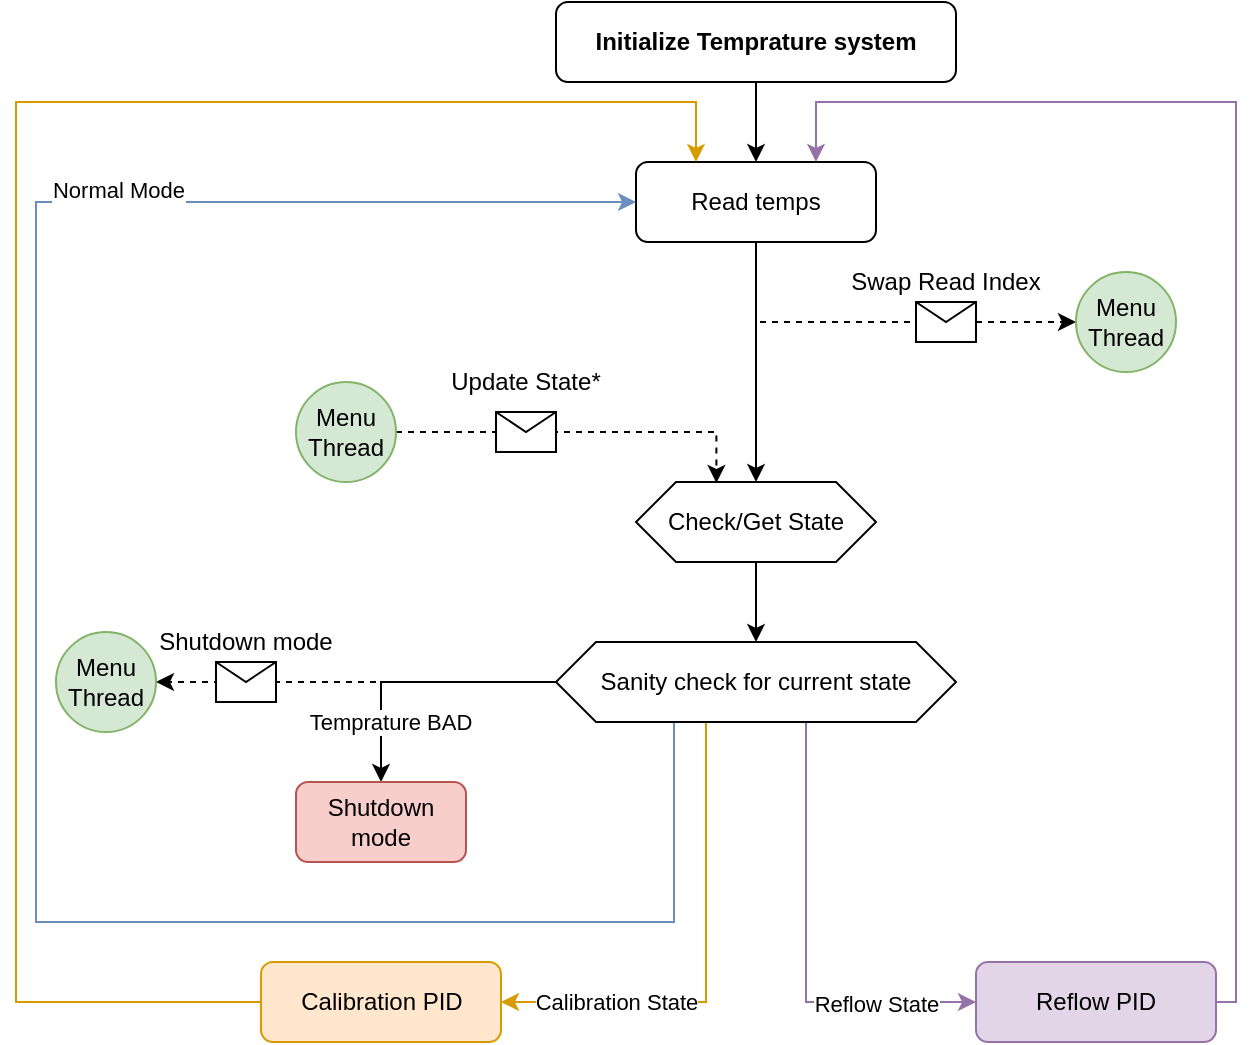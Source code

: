 <mxfile version="22.1.8" type="device">
  <diagram id="C5RBs43oDa-KdzZeNtuy" name="Page-1">
    <mxGraphModel dx="784" dy="1119" grid="1" gridSize="10" guides="1" tooltips="1" connect="1" arrows="1" fold="1" page="1" pageScale="1" pageWidth="827" pageHeight="1169" math="0" shadow="0">
      <root>
        <mxCell id="WIyWlLk6GJQsqaUBKTNV-0" />
        <mxCell id="WIyWlLk6GJQsqaUBKTNV-1" parent="WIyWlLk6GJQsqaUBKTNV-0" />
        <mxCell id="a5eynGJCI6LRMy-veA2i-34" style="edgeStyle=orthogonalEdgeStyle;rounded=0;orthogonalLoop=1;jettySize=auto;html=1;exitX=0.5;exitY=1;exitDx=0;exitDy=0;entryX=0.5;entryY=0;entryDx=0;entryDy=0;" parent="WIyWlLk6GJQsqaUBKTNV-1" source="a5eynGJCI6LRMy-veA2i-0" target="a5eynGJCI6LRMy-veA2i-1" edge="1">
          <mxGeometry relative="1" as="geometry" />
        </mxCell>
        <mxCell id="a5eynGJCI6LRMy-veA2i-0" value="&lt;b&gt;Initialize Temprature system&lt;br&gt;&lt;/b&gt;" style="rounded=1;whiteSpace=wrap;html=1;" parent="WIyWlLk6GJQsqaUBKTNV-1" vertex="1">
          <mxGeometry x="340" y="40" width="200" height="40" as="geometry" />
        </mxCell>
        <mxCell id="a5eynGJCI6LRMy-veA2i-4" style="edgeStyle=orthogonalEdgeStyle;rounded=0;orthogonalLoop=1;jettySize=auto;html=1;exitX=0.5;exitY=1;exitDx=0;exitDy=0;entryX=0;entryY=0.5;entryDx=0;entryDy=0;dashed=1;" parent="WIyWlLk6GJQsqaUBKTNV-1" source="a5eynGJCI6LRMy-veA2i-1" target="a5eynGJCI6LRMy-veA2i-3" edge="1">
          <mxGeometry relative="1" as="geometry" />
        </mxCell>
        <mxCell id="a5eynGJCI6LRMy-veA2i-6" style="edgeStyle=orthogonalEdgeStyle;rounded=0;orthogonalLoop=1;jettySize=auto;html=1;exitX=0.5;exitY=1;exitDx=0;exitDy=0;entryX=0.5;entryY=0;entryDx=0;entryDy=0;" parent="WIyWlLk6GJQsqaUBKTNV-1" source="a5eynGJCI6LRMy-veA2i-1" target="a5eynGJCI6LRMy-veA2i-11" edge="1">
          <mxGeometry relative="1" as="geometry">
            <mxPoint x="440" y="240" as="targetPoint" />
          </mxGeometry>
        </mxCell>
        <mxCell id="a5eynGJCI6LRMy-veA2i-1" value="Read temps" style="rounded=1;whiteSpace=wrap;html=1;" parent="WIyWlLk6GJQsqaUBKTNV-1" vertex="1">
          <mxGeometry x="380" y="120" width="120" height="40" as="geometry" />
        </mxCell>
        <mxCell id="a5eynGJCI6LRMy-veA2i-3" value="&lt;div&gt;Menu&lt;/div&gt;&lt;div&gt;Thread&lt;/div&gt;" style="ellipse;whiteSpace=wrap;html=1;aspect=fixed;fillColor=#d5e8d4;strokeColor=#82b366;" parent="WIyWlLk6GJQsqaUBKTNV-1" vertex="1">
          <mxGeometry x="600" y="175" width="50" height="50" as="geometry" />
        </mxCell>
        <mxCell id="a5eynGJCI6LRMy-veA2i-7" value="Swap Read Index" style="text;html=1;strokeColor=none;fillColor=none;align=center;verticalAlign=middle;whiteSpace=wrap;rounded=0;" parent="WIyWlLk6GJQsqaUBKTNV-1" vertex="1">
          <mxGeometry x="480" y="170" width="110" height="20" as="geometry" />
        </mxCell>
        <mxCell id="a5eynGJCI6LRMy-veA2i-8" value="" style="shape=message;html=1;html=1;outlineConnect=0;labelPosition=center;verticalLabelPosition=bottom;align=center;verticalAlign=top;" parent="WIyWlLk6GJQsqaUBKTNV-1" vertex="1">
          <mxGeometry x="520" y="190" width="30" height="20" as="geometry" />
        </mxCell>
        <mxCell id="a5eynGJCI6LRMy-veA2i-23" style="edgeStyle=orthogonalEdgeStyle;rounded=0;orthogonalLoop=1;jettySize=auto;html=1;exitX=0.5;exitY=1;exitDx=0;exitDy=0;entryX=0.5;entryY=0;entryDx=0;entryDy=0;" parent="WIyWlLk6GJQsqaUBKTNV-1" source="a5eynGJCI6LRMy-veA2i-11" target="a5eynGJCI6LRMy-veA2i-22" edge="1">
          <mxGeometry relative="1" as="geometry" />
        </mxCell>
        <mxCell id="a5eynGJCI6LRMy-veA2i-11" value="&lt;div&gt;Check/Get State&lt;/div&gt;" style="shape=hexagon;perimeter=hexagonPerimeter2;whiteSpace=wrap;html=1;fixedSize=1;" parent="WIyWlLk6GJQsqaUBKTNV-1" vertex="1">
          <mxGeometry x="380" y="280" width="120" height="40" as="geometry" />
        </mxCell>
        <mxCell id="a5eynGJCI6LRMy-veA2i-14" style="edgeStyle=orthogonalEdgeStyle;rounded=0;orthogonalLoop=1;jettySize=auto;html=1;exitX=1;exitY=0.5;exitDx=0;exitDy=0;entryX=0.335;entryY=0.012;entryDx=0;entryDy=0;dashed=1;entryPerimeter=0;" parent="WIyWlLk6GJQsqaUBKTNV-1" source="a5eynGJCI6LRMy-veA2i-12" target="a5eynGJCI6LRMy-veA2i-11" edge="1">
          <mxGeometry relative="1" as="geometry" />
        </mxCell>
        <mxCell id="a5eynGJCI6LRMy-veA2i-12" value="&lt;div&gt;Menu&lt;/div&gt;&lt;div&gt;Thread&lt;/div&gt;" style="ellipse;whiteSpace=wrap;html=1;aspect=fixed;fillColor=#d5e8d4;strokeColor=#82b366;" parent="WIyWlLk6GJQsqaUBKTNV-1" vertex="1">
          <mxGeometry x="210" y="230" width="50" height="50" as="geometry" />
        </mxCell>
        <mxCell id="a5eynGJCI6LRMy-veA2i-16" value="" style="shape=message;html=1;html=1;outlineConnect=0;labelPosition=center;verticalLabelPosition=bottom;align=center;verticalAlign=top;" parent="WIyWlLk6GJQsqaUBKTNV-1" vertex="1">
          <mxGeometry x="310" y="245" width="30" height="20" as="geometry" />
        </mxCell>
        <mxCell id="a5eynGJCI6LRMy-veA2i-17" value="Update State*" style="text;html=1;strokeColor=none;fillColor=none;align=center;verticalAlign=middle;whiteSpace=wrap;rounded=0;" parent="WIyWlLk6GJQsqaUBKTNV-1" vertex="1">
          <mxGeometry x="280" y="220" width="90" height="20" as="geometry" />
        </mxCell>
        <mxCell id="a5eynGJCI6LRMy-veA2i-25" style="edgeStyle=orthogonalEdgeStyle;rounded=0;orthogonalLoop=1;jettySize=auto;html=1;exitX=0;exitY=0.5;exitDx=0;exitDy=0;entryX=0.5;entryY=0;entryDx=0;entryDy=0;" parent="WIyWlLk6GJQsqaUBKTNV-1" source="a5eynGJCI6LRMy-veA2i-22" target="a5eynGJCI6LRMy-veA2i-24" edge="1">
          <mxGeometry relative="1" as="geometry" />
        </mxCell>
        <mxCell id="a5eynGJCI6LRMy-veA2i-27" value="&lt;div&gt;Temprature BAD&lt;br&gt;&lt;/div&gt;" style="edgeLabel;html=1;align=center;verticalAlign=middle;resizable=0;points=[];" parent="a5eynGJCI6LRMy-veA2i-25" vertex="1" connectable="0">
          <mxGeometry x="-0.336" y="-1" relative="1" as="geometry">
            <mxPoint x="-38" y="21" as="offset" />
          </mxGeometry>
        </mxCell>
        <mxCell id="a5eynGJCI6LRMy-veA2i-28" style="edgeStyle=orthogonalEdgeStyle;rounded=0;orthogonalLoop=1;jettySize=auto;html=1;exitX=0;exitY=0.5;exitDx=0;exitDy=0;dashed=1;entryX=1;entryY=0.5;entryDx=0;entryDy=0;" parent="WIyWlLk6GJQsqaUBKTNV-1" source="a5eynGJCI6LRMy-veA2i-22" target="a5eynGJCI6LRMy-veA2i-29" edge="1">
          <mxGeometry relative="1" as="geometry">
            <mxPoint x="200" y="380.167" as="targetPoint" />
          </mxGeometry>
        </mxCell>
        <mxCell id="a5eynGJCI6LRMy-veA2i-33" style="edgeStyle=orthogonalEdgeStyle;rounded=0;orthogonalLoop=1;jettySize=auto;html=1;entryX=0;entryY=0.5;entryDx=0;entryDy=0;fillColor=#dae8fc;strokeColor=#6c8ebf;exitX=0.375;exitY=1;exitDx=0;exitDy=0;" parent="WIyWlLk6GJQsqaUBKTNV-1" target="a5eynGJCI6LRMy-veA2i-1" edge="1">
          <mxGeometry relative="1" as="geometry">
            <mxPoint x="400" y="400" as="sourcePoint" />
            <mxPoint x="364" y="150" as="targetPoint" />
            <Array as="points">
              <mxPoint x="399" y="400" />
              <mxPoint x="399" y="500" />
              <mxPoint x="80" y="500" />
              <mxPoint x="80" y="140" />
            </Array>
          </mxGeometry>
        </mxCell>
        <mxCell id="a5eynGJCI6LRMy-veA2i-35" value="Normal Mode" style="edgeLabel;html=1;align=center;verticalAlign=middle;resizable=0;points=[];" parent="a5eynGJCI6LRMy-veA2i-33" vertex="1" connectable="0">
          <mxGeometry x="0.32" y="-2" relative="1" as="geometry">
            <mxPoint x="39" y="-73" as="offset" />
          </mxGeometry>
        </mxCell>
        <mxCell id="a5eynGJCI6LRMy-veA2i-37" style="edgeStyle=orthogonalEdgeStyle;rounded=0;orthogonalLoop=1;jettySize=auto;html=1;exitX=0.375;exitY=1;exitDx=0;exitDy=0;entryX=1;entryY=0.5;entryDx=0;entryDy=0;fillColor=#ffe6cc;strokeColor=#d79b00;" parent="WIyWlLk6GJQsqaUBKTNV-1" source="a5eynGJCI6LRMy-veA2i-22" target="a5eynGJCI6LRMy-veA2i-36" edge="1">
          <mxGeometry relative="1" as="geometry" />
        </mxCell>
        <mxCell id="a5eynGJCI6LRMy-veA2i-38" value="Calibration State" style="edgeLabel;html=1;align=center;verticalAlign=middle;resizable=0;points=[];" parent="a5eynGJCI6LRMy-veA2i-37" vertex="1" connectable="0">
          <mxGeometry x="-0.372" y="-1" relative="1" as="geometry">
            <mxPoint x="-44" y="64" as="offset" />
          </mxGeometry>
        </mxCell>
        <mxCell id="a5eynGJCI6LRMy-veA2i-40" style="edgeStyle=orthogonalEdgeStyle;rounded=0;orthogonalLoop=1;jettySize=auto;html=1;exitX=0.625;exitY=1;exitDx=0;exitDy=0;entryX=0;entryY=0.5;entryDx=0;entryDy=0;fillColor=#e1d5e7;strokeColor=#9673a6;" parent="WIyWlLk6GJQsqaUBKTNV-1" source="a5eynGJCI6LRMy-veA2i-22" target="a5eynGJCI6LRMy-veA2i-39" edge="1">
          <mxGeometry relative="1" as="geometry" />
        </mxCell>
        <mxCell id="a5eynGJCI6LRMy-veA2i-41" value="Reflow State" style="edgeLabel;html=1;align=center;verticalAlign=middle;resizable=0;points=[];" parent="a5eynGJCI6LRMy-veA2i-40" vertex="1" connectable="0">
          <mxGeometry x="-0.71" y="1" relative="1" as="geometry">
            <mxPoint x="34" y="108" as="offset" />
          </mxGeometry>
        </mxCell>
        <mxCell id="a5eynGJCI6LRMy-veA2i-22" value="&lt;div&gt;Sanity check for current state&lt;br&gt;&lt;/div&gt;" style="shape=hexagon;perimeter=hexagonPerimeter2;whiteSpace=wrap;html=1;fixedSize=1;" parent="WIyWlLk6GJQsqaUBKTNV-1" vertex="1">
          <mxGeometry x="340" y="360" width="200" height="40" as="geometry" />
        </mxCell>
        <mxCell id="a5eynGJCI6LRMy-veA2i-24" value="&lt;div&gt;Shutdown mode&lt;/div&gt;" style="rounded=1;whiteSpace=wrap;html=1;fillColor=#f8cecc;strokeColor=#b85450;" parent="WIyWlLk6GJQsqaUBKTNV-1" vertex="1">
          <mxGeometry x="210" y="430" width="85" height="40" as="geometry" />
        </mxCell>
        <mxCell id="a5eynGJCI6LRMy-veA2i-29" value="&lt;div&gt;Menu&lt;/div&gt;&lt;div&gt;Thread&lt;/div&gt;" style="ellipse;whiteSpace=wrap;html=1;aspect=fixed;fillColor=#d5e8d4;strokeColor=#82b366;" parent="WIyWlLk6GJQsqaUBKTNV-1" vertex="1">
          <mxGeometry x="90" y="355" width="50" height="50" as="geometry" />
        </mxCell>
        <mxCell id="a5eynGJCI6LRMy-veA2i-30" value="" style="shape=message;html=1;html=1;outlineConnect=0;labelPosition=center;verticalLabelPosition=bottom;align=center;verticalAlign=top;" parent="WIyWlLk6GJQsqaUBKTNV-1" vertex="1">
          <mxGeometry x="170" y="370" width="30" height="20" as="geometry" />
        </mxCell>
        <mxCell id="a5eynGJCI6LRMy-veA2i-32" value="Shutdown mode" style="text;html=1;strokeColor=none;fillColor=none;align=center;verticalAlign=middle;whiteSpace=wrap;rounded=0;" parent="WIyWlLk6GJQsqaUBKTNV-1" vertex="1">
          <mxGeometry x="140" y="350" width="90" height="20" as="geometry" />
        </mxCell>
        <mxCell id="a5eynGJCI6LRMy-veA2i-42" style="edgeStyle=orthogonalEdgeStyle;rounded=0;orthogonalLoop=1;jettySize=auto;html=1;exitX=0;exitY=0.5;exitDx=0;exitDy=0;entryX=0.25;entryY=0;entryDx=0;entryDy=0;fillColor=#ffe6cc;strokeColor=#d79b00;" parent="WIyWlLk6GJQsqaUBKTNV-1" source="a5eynGJCI6LRMy-veA2i-36" target="a5eynGJCI6LRMy-veA2i-1" edge="1">
          <mxGeometry relative="1" as="geometry">
            <Array as="points">
              <mxPoint x="70" y="540" />
              <mxPoint x="70" y="90" />
              <mxPoint x="410" y="90" />
            </Array>
          </mxGeometry>
        </mxCell>
        <mxCell id="a5eynGJCI6LRMy-veA2i-36" value="&lt;div&gt;Calibration PID&lt;/div&gt;" style="rounded=1;whiteSpace=wrap;html=1;fillColor=#ffe6cc;strokeColor=#d79b00;" parent="WIyWlLk6GJQsqaUBKTNV-1" vertex="1">
          <mxGeometry x="192.5" y="520" width="120" height="40" as="geometry" />
        </mxCell>
        <mxCell id="a5eynGJCI6LRMy-veA2i-43" style="edgeStyle=orthogonalEdgeStyle;rounded=0;orthogonalLoop=1;jettySize=auto;html=1;exitX=1;exitY=0.5;exitDx=0;exitDy=0;entryX=0.75;entryY=0;entryDx=0;entryDy=0;fillColor=#e1d5e7;strokeColor=#9673a6;" parent="WIyWlLk6GJQsqaUBKTNV-1" source="a5eynGJCI6LRMy-veA2i-39" target="a5eynGJCI6LRMy-veA2i-1" edge="1">
          <mxGeometry relative="1" as="geometry">
            <Array as="points">
              <mxPoint x="680" y="540" />
              <mxPoint x="680" y="90" />
              <mxPoint x="470" y="90" />
            </Array>
          </mxGeometry>
        </mxCell>
        <mxCell id="a5eynGJCI6LRMy-veA2i-39" value="Reflow PID" style="rounded=1;whiteSpace=wrap;html=1;fillColor=#e1d5e7;strokeColor=#9673a6;" parent="WIyWlLk6GJQsqaUBKTNV-1" vertex="1">
          <mxGeometry x="550" y="520" width="120" height="40" as="geometry" />
        </mxCell>
      </root>
    </mxGraphModel>
  </diagram>
</mxfile>
